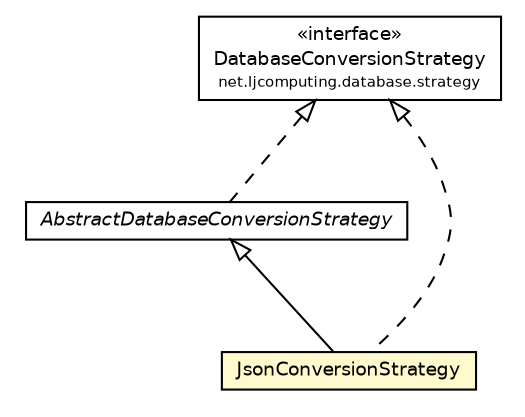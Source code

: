 #!/usr/local/bin/dot
#
# Class diagram 
# Generated by UMLGraph version R5_6 (http://www.umlgraph.org/)
#

digraph G {
	edge [fontname="Helvetica",fontsize=10,labelfontname="Helvetica",labelfontsize=10];
	node [fontname="Helvetica",fontsize=10,shape=plaintext];
	nodesep=0.25;
	ranksep=0.5;
	// net.ljcomputing.database.strategy.impl.AbstractDatabaseConversionStrategy
	c782 [label=<<table title="net.ljcomputing.database.strategy.impl.AbstractDatabaseConversionStrategy" border="0" cellborder="1" cellspacing="0" cellpadding="2" port="p" href="./AbstractDatabaseConversionStrategy.html">
		<tr><td><table border="0" cellspacing="0" cellpadding="1">
<tr><td align="center" balign="center"><font face="Helvetica-Oblique"> AbstractDatabaseConversionStrategy </font></td></tr>
		</table></td></tr>
		</table>>, URL="./AbstractDatabaseConversionStrategy.html", fontname="Helvetica", fontcolor="black", fontsize=9.0];
	// net.ljcomputing.database.strategy.impl.JsonConversionStrategy
	c785 [label=<<table title="net.ljcomputing.database.strategy.impl.JsonConversionStrategy" border="0" cellborder="1" cellspacing="0" cellpadding="2" port="p" bgcolor="lemonChiffon" href="./JsonConversionStrategy.html">
		<tr><td><table border="0" cellspacing="0" cellpadding="1">
<tr><td align="center" balign="center"> JsonConversionStrategy </td></tr>
		</table></td></tr>
		</table>>, URL="./JsonConversionStrategy.html", fontname="Helvetica", fontcolor="black", fontsize=9.0];
	// net.ljcomputing.database.strategy.DatabaseConversionStrategy
	c786 [label=<<table title="net.ljcomputing.database.strategy.DatabaseConversionStrategy" border="0" cellborder="1" cellspacing="0" cellpadding="2" port="p" href="../DatabaseConversionStrategy.html">
		<tr><td><table border="0" cellspacing="0" cellpadding="1">
<tr><td align="center" balign="center"> &#171;interface&#187; </td></tr>
<tr><td align="center" balign="center"> DatabaseConversionStrategy </td></tr>
<tr><td align="center" balign="center"><font point-size="7.0"> net.ljcomputing.database.strategy </font></td></tr>
		</table></td></tr>
		</table>>, URL="../DatabaseConversionStrategy.html", fontname="Helvetica", fontcolor="black", fontsize=9.0];
	//net.ljcomputing.database.strategy.impl.AbstractDatabaseConversionStrategy implements net.ljcomputing.database.strategy.DatabaseConversionStrategy
	c786:p -> c782:p [dir=back,arrowtail=empty,style=dashed];
	//net.ljcomputing.database.strategy.impl.JsonConversionStrategy extends net.ljcomputing.database.strategy.impl.AbstractDatabaseConversionStrategy
	c782:p -> c785:p [dir=back,arrowtail=empty];
	//net.ljcomputing.database.strategy.impl.JsonConversionStrategy implements net.ljcomputing.database.strategy.DatabaseConversionStrategy
	c786:p -> c785:p [dir=back,arrowtail=empty,style=dashed];
}

